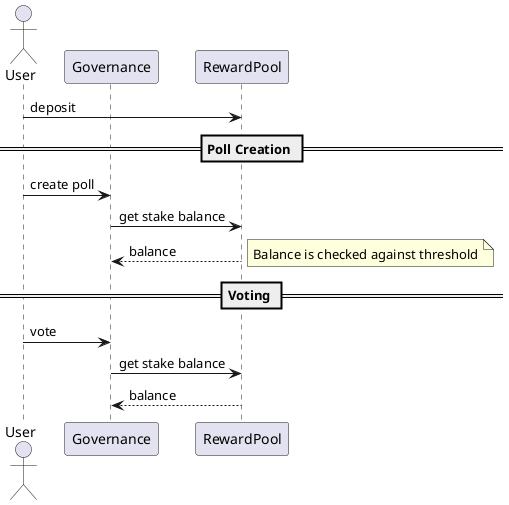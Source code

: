 @startuml High level overview
actor      User       as User
participant Governance as Governance
participant RewardPool as RewardPool
User -> RewardPool : deposit
== Poll Creation ==
User -> Governance : create poll
Governance -> RewardPool : get stake balance
RewardPool --> Governance : balance
note right
  Balance is checked against threshold
end note
== Voting ==
User -> Governance : vote
Governance -> RewardPool : get stake balance
RewardPool --> Governance : balance
@enduml
